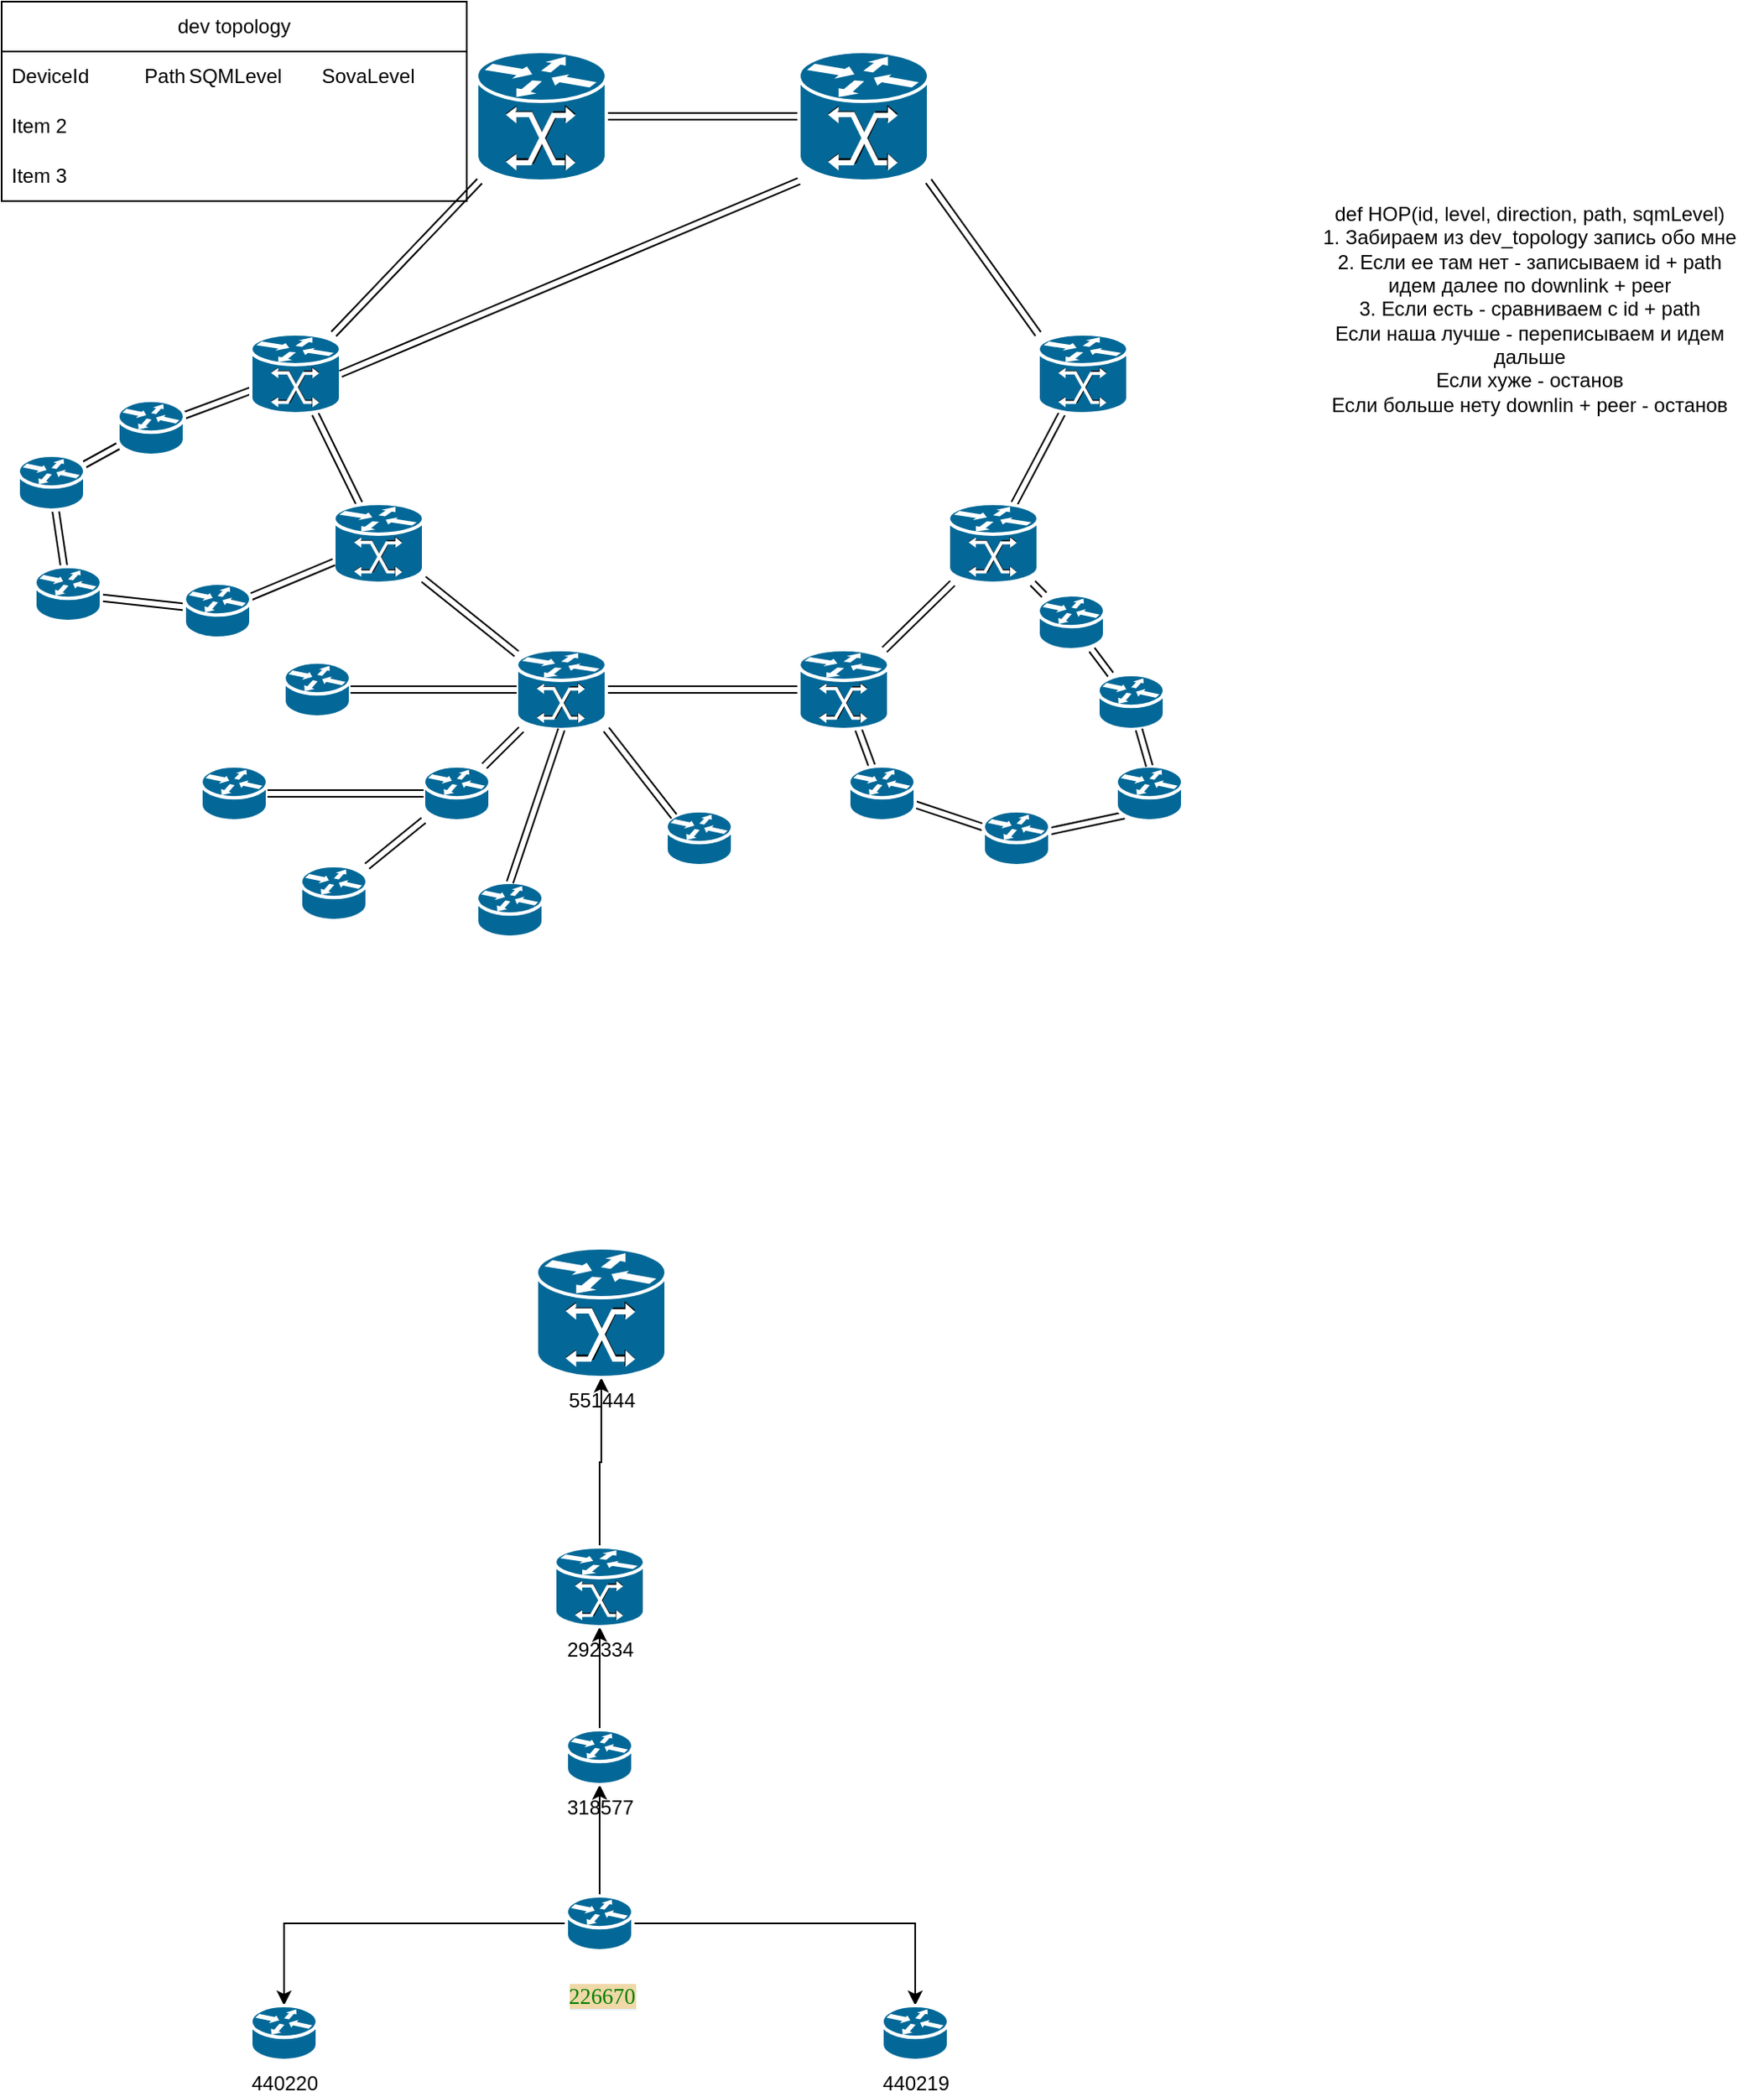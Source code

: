 <mxfile version="24.7.7">
  <diagram id="NYXziLq-oaiQPfl-9R_N" name="Страница 1">
    <mxGraphModel dx="1205" dy="474" grid="1" gridSize="10" guides="1" tooltips="1" connect="1" arrows="1" fold="1" page="1" pageScale="1" pageWidth="827" pageHeight="1169" math="0" shadow="0">
      <root>
        <mxCell id="0" />
        <mxCell id="1" parent="0" />
        <mxCell id="IBtLoW8mt5TCmz6H6-RQ-25" style="edgeStyle=none;shape=link;rounded=0;orthogonalLoop=1;jettySize=auto;html=1;" parent="1" source="IBtLoW8mt5TCmz6H6-RQ-1" target="IBtLoW8mt5TCmz6H6-RQ-10" edge="1">
          <mxGeometry relative="1" as="geometry" />
        </mxCell>
        <mxCell id="IBtLoW8mt5TCmz6H6-RQ-1" value="" style="shape=mxgraph.cisco.routers.router;sketch=0;html=1;pointerEvents=1;dashed=0;fillColor=#036897;strokeColor=#ffffff;strokeWidth=2;verticalLabelPosition=bottom;verticalAlign=top;align=center;outlineConnect=0;" parent="1" vertex="1">
          <mxGeometry x="30" y="283" width="40" height="33" as="geometry" />
        </mxCell>
        <mxCell id="IBtLoW8mt5TCmz6H6-RQ-18" style="rounded=0;orthogonalLoop=1;jettySize=auto;html=1;shape=link;" parent="1" source="IBtLoW8mt5TCmz6H6-RQ-2" target="IBtLoW8mt5TCmz6H6-RQ-3" edge="1">
          <mxGeometry relative="1" as="geometry" />
        </mxCell>
        <mxCell id="IBtLoW8mt5TCmz6H6-RQ-23" style="edgeStyle=none;shape=link;rounded=0;orthogonalLoop=1;jettySize=auto;html=1;" parent="1" source="IBtLoW8mt5TCmz6H6-RQ-2" target="IBtLoW8mt5TCmz6H6-RQ-8" edge="1">
          <mxGeometry relative="1" as="geometry" />
        </mxCell>
        <mxCell id="IBtLoW8mt5TCmz6H6-RQ-2" value="" style="shape=mxgraph.cisco.routers.gigabit_switch_atm_tag_router;sketch=0;html=1;pointerEvents=1;dashed=0;fillColor=#036897;strokeColor=#ffffff;strokeWidth=2;verticalLabelPosition=bottom;verticalAlign=top;align=center;outlineConnect=0;" parent="1" vertex="1">
          <mxGeometry x="170" y="210" width="54" height="48" as="geometry" />
        </mxCell>
        <mxCell id="IBtLoW8mt5TCmz6H6-RQ-19" style="edgeStyle=none;shape=link;rounded=0;orthogonalLoop=1;jettySize=auto;html=1;" parent="1" source="IBtLoW8mt5TCmz6H6-RQ-3" target="IBtLoW8mt5TCmz6H6-RQ-4" edge="1">
          <mxGeometry relative="1" as="geometry" />
        </mxCell>
        <mxCell id="IBtLoW8mt5TCmz6H6-RQ-3" value="" style="shape=mxgraph.cisco.routers.gigabit_switch_atm_tag_router;sketch=0;html=1;pointerEvents=1;dashed=0;fillColor=#036897;strokeColor=#ffffff;strokeWidth=2;verticalLabelPosition=bottom;verticalAlign=top;align=center;outlineConnect=0;" parent="1" vertex="1">
          <mxGeometry x="220" y="312" width="54" height="48" as="geometry" />
        </mxCell>
        <mxCell id="IBtLoW8mt5TCmz6H6-RQ-20" style="edgeStyle=none;shape=link;rounded=0;orthogonalLoop=1;jettySize=auto;html=1;entryX=1;entryY=0.5;entryDx=0;entryDy=0;entryPerimeter=0;" parent="1" source="IBtLoW8mt5TCmz6H6-RQ-4" target="IBtLoW8mt5TCmz6H6-RQ-5" edge="1">
          <mxGeometry relative="1" as="geometry" />
        </mxCell>
        <mxCell id="IBtLoW8mt5TCmz6H6-RQ-28" style="edgeStyle=none;shape=link;rounded=0;orthogonalLoop=1;jettySize=auto;html=1;" parent="1" source="IBtLoW8mt5TCmz6H6-RQ-4" target="IBtLoW8mt5TCmz6H6-RQ-12" edge="1">
          <mxGeometry relative="1" as="geometry" />
        </mxCell>
        <mxCell id="IBtLoW8mt5TCmz6H6-RQ-4" value="" style="shape=mxgraph.cisco.routers.gigabit_switch_atm_tag_router;sketch=0;html=1;pointerEvents=1;dashed=0;fillColor=#036897;strokeColor=#ffffff;strokeWidth=2;verticalLabelPosition=bottom;verticalAlign=top;align=center;outlineConnect=0;" parent="1" vertex="1">
          <mxGeometry x="330" y="400" width="54" height="48" as="geometry" />
        </mxCell>
        <mxCell id="IBtLoW8mt5TCmz6H6-RQ-21" style="edgeStyle=none;shape=link;rounded=0;orthogonalLoop=1;jettySize=auto;html=1;" parent="1" source="IBtLoW8mt5TCmz6H6-RQ-5" target="IBtLoW8mt5TCmz6H6-RQ-6" edge="1">
          <mxGeometry relative="1" as="geometry" />
        </mxCell>
        <mxCell id="IBtLoW8mt5TCmz6H6-RQ-30" style="edgeStyle=none;shape=link;rounded=0;orthogonalLoop=1;jettySize=auto;html=1;" parent="1" source="IBtLoW8mt5TCmz6H6-RQ-5" target="IBtLoW8mt5TCmz6H6-RQ-14" edge="1">
          <mxGeometry relative="1" as="geometry" />
        </mxCell>
        <mxCell id="IBtLoW8mt5TCmz6H6-RQ-5" value="" style="shape=mxgraph.cisco.routers.gigabit_switch_atm_tag_router;sketch=0;html=1;pointerEvents=1;dashed=0;fillColor=#036897;strokeColor=#ffffff;strokeWidth=2;verticalLabelPosition=bottom;verticalAlign=top;align=center;outlineConnect=0;" parent="1" vertex="1">
          <mxGeometry x="500" y="400" width="54" height="48" as="geometry" />
        </mxCell>
        <mxCell id="IBtLoW8mt5TCmz6H6-RQ-22" style="edgeStyle=none;shape=link;rounded=0;orthogonalLoop=1;jettySize=auto;html=1;" parent="1" source="IBtLoW8mt5TCmz6H6-RQ-6" target="IBtLoW8mt5TCmz6H6-RQ-7" edge="1">
          <mxGeometry relative="1" as="geometry" />
        </mxCell>
        <mxCell id="IBtLoW8mt5TCmz6H6-RQ-6" value="" style="shape=mxgraph.cisco.routers.gigabit_switch_atm_tag_router;sketch=0;html=1;pointerEvents=1;dashed=0;fillColor=#036897;strokeColor=#ffffff;strokeWidth=2;verticalLabelPosition=bottom;verticalAlign=top;align=center;outlineConnect=0;" parent="1" vertex="1">
          <mxGeometry x="590" y="312" width="54" height="48" as="geometry" />
        </mxCell>
        <mxCell id="IBtLoW8mt5TCmz6H6-RQ-7" value="" style="shape=mxgraph.cisco.routers.gigabit_switch_atm_tag_router;sketch=0;html=1;pointerEvents=1;dashed=0;fillColor=#036897;strokeColor=#ffffff;strokeWidth=2;verticalLabelPosition=bottom;verticalAlign=top;align=center;outlineConnect=0;" parent="1" vertex="1">
          <mxGeometry x="644" y="210" width="54" height="48" as="geometry" />
        </mxCell>
        <mxCell id="IBtLoW8mt5TCmz6H6-RQ-24" style="edgeStyle=none;shape=link;rounded=0;orthogonalLoop=1;jettySize=auto;html=1;" parent="1" source="IBtLoW8mt5TCmz6H6-RQ-8" target="IBtLoW8mt5TCmz6H6-RQ-1" edge="1">
          <mxGeometry relative="1" as="geometry" />
        </mxCell>
        <mxCell id="IBtLoW8mt5TCmz6H6-RQ-8" value="" style="shape=mxgraph.cisco.routers.router;sketch=0;html=1;pointerEvents=1;dashed=0;fillColor=#036897;strokeColor=#ffffff;strokeWidth=2;verticalLabelPosition=bottom;verticalAlign=top;align=center;outlineConnect=0;" parent="1" vertex="1">
          <mxGeometry x="90" y="250" width="40" height="33" as="geometry" />
        </mxCell>
        <mxCell id="IBtLoW8mt5TCmz6H6-RQ-26" style="edgeStyle=none;shape=link;rounded=0;orthogonalLoop=1;jettySize=auto;html=1;" parent="1" source="IBtLoW8mt5TCmz6H6-RQ-10" target="IBtLoW8mt5TCmz6H6-RQ-11" edge="1">
          <mxGeometry relative="1" as="geometry" />
        </mxCell>
        <mxCell id="IBtLoW8mt5TCmz6H6-RQ-10" value="" style="shape=mxgraph.cisco.routers.router;sketch=0;html=1;pointerEvents=1;dashed=0;fillColor=#036897;strokeColor=#ffffff;strokeWidth=2;verticalLabelPosition=bottom;verticalAlign=top;align=center;outlineConnect=0;" parent="1" vertex="1">
          <mxGeometry x="40" y="350" width="40" height="33" as="geometry" />
        </mxCell>
        <mxCell id="IBtLoW8mt5TCmz6H6-RQ-27" style="edgeStyle=none;shape=link;rounded=0;orthogonalLoop=1;jettySize=auto;html=1;" parent="1" source="IBtLoW8mt5TCmz6H6-RQ-11" target="IBtLoW8mt5TCmz6H6-RQ-3" edge="1">
          <mxGeometry relative="1" as="geometry" />
        </mxCell>
        <mxCell id="IBtLoW8mt5TCmz6H6-RQ-11" value="" style="shape=mxgraph.cisco.routers.router;sketch=0;html=1;pointerEvents=1;dashed=0;fillColor=#036897;strokeColor=#ffffff;strokeWidth=2;verticalLabelPosition=bottom;verticalAlign=top;align=center;outlineConnect=0;" parent="1" vertex="1">
          <mxGeometry x="130" y="360" width="40" height="33" as="geometry" />
        </mxCell>
        <mxCell id="IBtLoW8mt5TCmz6H6-RQ-29" style="edgeStyle=none;shape=link;rounded=0;orthogonalLoop=1;jettySize=auto;html=1;" parent="1" source="IBtLoW8mt5TCmz6H6-RQ-12" target="IBtLoW8mt5TCmz6H6-RQ-13" edge="1">
          <mxGeometry relative="1" as="geometry" />
        </mxCell>
        <mxCell id="IBtLoW8mt5TCmz6H6-RQ-12" value="" style="shape=mxgraph.cisco.routers.router;sketch=0;html=1;pointerEvents=1;dashed=0;fillColor=#036897;strokeColor=#ffffff;strokeWidth=2;verticalLabelPosition=bottom;verticalAlign=top;align=center;outlineConnect=0;" parent="1" vertex="1">
          <mxGeometry x="274" y="470" width="40" height="33" as="geometry" />
        </mxCell>
        <mxCell id="IBtLoW8mt5TCmz6H6-RQ-13" value="" style="shape=mxgraph.cisco.routers.router;sketch=0;html=1;pointerEvents=1;dashed=0;fillColor=#036897;strokeColor=#ffffff;strokeWidth=2;verticalLabelPosition=bottom;verticalAlign=top;align=center;outlineConnect=0;" parent="1" vertex="1">
          <mxGeometry x="200" y="530" width="40" height="33" as="geometry" />
        </mxCell>
        <mxCell id="IBtLoW8mt5TCmz6H6-RQ-31" style="edgeStyle=none;shape=link;rounded=0;orthogonalLoop=1;jettySize=auto;html=1;" parent="1" source="IBtLoW8mt5TCmz6H6-RQ-14" target="IBtLoW8mt5TCmz6H6-RQ-15" edge="1">
          <mxGeometry relative="1" as="geometry" />
        </mxCell>
        <mxCell id="IBtLoW8mt5TCmz6H6-RQ-14" value="" style="shape=mxgraph.cisco.routers.router;sketch=0;html=1;pointerEvents=1;dashed=0;fillColor=#036897;strokeColor=#ffffff;strokeWidth=2;verticalLabelPosition=bottom;verticalAlign=top;align=center;outlineConnect=0;" parent="1" vertex="1">
          <mxGeometry x="530" y="470" width="40" height="33" as="geometry" />
        </mxCell>
        <mxCell id="IBtLoW8mt5TCmz6H6-RQ-32" style="edgeStyle=none;shape=link;rounded=0;orthogonalLoop=1;jettySize=auto;html=1;entryX=0.12;entryY=0.9;entryDx=0;entryDy=0;entryPerimeter=0;" parent="1" source="IBtLoW8mt5TCmz6H6-RQ-15" target="aicT1uWw9X6le_InvD1W-11" edge="1">
          <mxGeometry relative="1" as="geometry" />
        </mxCell>
        <mxCell id="IBtLoW8mt5TCmz6H6-RQ-15" value="" style="shape=mxgraph.cisco.routers.router;sketch=0;html=1;pointerEvents=1;dashed=0;fillColor=#036897;strokeColor=#ffffff;strokeWidth=2;verticalLabelPosition=bottom;verticalAlign=top;align=center;outlineConnect=0;" parent="1" vertex="1">
          <mxGeometry x="611" y="497" width="40" height="33" as="geometry" />
        </mxCell>
        <mxCell id="IBtLoW8mt5TCmz6H6-RQ-33" style="edgeStyle=none;shape=link;rounded=0;orthogonalLoop=1;jettySize=auto;html=1;" parent="1" source="IBtLoW8mt5TCmz6H6-RQ-16" target="IBtLoW8mt5TCmz6H6-RQ-17" edge="1">
          <mxGeometry relative="1" as="geometry" />
        </mxCell>
        <mxCell id="IBtLoW8mt5TCmz6H6-RQ-16" value="" style="shape=mxgraph.cisco.routers.router;sketch=0;html=1;pointerEvents=1;dashed=0;fillColor=#036897;strokeColor=#ffffff;strokeWidth=2;verticalLabelPosition=bottom;verticalAlign=top;align=center;outlineConnect=0;" parent="1" vertex="1">
          <mxGeometry x="680" y="415" width="40" height="33" as="geometry" />
        </mxCell>
        <mxCell id="IBtLoW8mt5TCmz6H6-RQ-34" style="edgeStyle=none;shape=link;rounded=0;orthogonalLoop=1;jettySize=auto;html=1;" parent="1" source="IBtLoW8mt5TCmz6H6-RQ-17" target="IBtLoW8mt5TCmz6H6-RQ-6" edge="1">
          <mxGeometry relative="1" as="geometry" />
        </mxCell>
        <mxCell id="IBtLoW8mt5TCmz6H6-RQ-17" value="" style="shape=mxgraph.cisco.routers.router;sketch=0;html=1;pointerEvents=1;dashed=0;fillColor=#036897;strokeColor=#ffffff;strokeWidth=2;verticalLabelPosition=bottom;verticalAlign=top;align=center;outlineConnect=0;" parent="1" vertex="1">
          <mxGeometry x="644" y="367" width="40" height="33" as="geometry" />
        </mxCell>
        <mxCell id="IBtLoW8mt5TCmz6H6-RQ-37" style="edgeStyle=none;shape=link;rounded=0;orthogonalLoop=1;jettySize=auto;html=1;" parent="1" source="IBtLoW8mt5TCmz6H6-RQ-35" target="IBtLoW8mt5TCmz6H6-RQ-2" edge="1">
          <mxGeometry relative="1" as="geometry" />
        </mxCell>
        <mxCell id="IBtLoW8mt5TCmz6H6-RQ-38" style="edgeStyle=none;shape=link;rounded=0;orthogonalLoop=1;jettySize=auto;html=1;" parent="1" source="IBtLoW8mt5TCmz6H6-RQ-35" target="IBtLoW8mt5TCmz6H6-RQ-36" edge="1">
          <mxGeometry relative="1" as="geometry" />
        </mxCell>
        <mxCell id="IBtLoW8mt5TCmz6H6-RQ-35" value="" style="shape=mxgraph.cisco.routers.gigabit_switch_atm_tag_router;sketch=0;html=1;pointerEvents=1;dashed=0;fillColor=#036897;strokeColor=#ffffff;strokeWidth=2;verticalLabelPosition=bottom;verticalAlign=top;align=center;outlineConnect=0;" parent="1" vertex="1">
          <mxGeometry x="306" y="40" width="78" height="78" as="geometry" />
        </mxCell>
        <mxCell id="IBtLoW8mt5TCmz6H6-RQ-36" value="" style="shape=mxgraph.cisco.routers.gigabit_switch_atm_tag_router;sketch=0;html=1;pointerEvents=1;dashed=0;fillColor=#036897;strokeColor=#ffffff;strokeWidth=2;verticalLabelPosition=bottom;verticalAlign=top;align=center;outlineConnect=0;" parent="1" vertex="1">
          <mxGeometry x="500" y="40" width="78" height="78" as="geometry" />
        </mxCell>
        <mxCell id="aicT1uWw9X6le_InvD1W-2" style="edgeStyle=none;shape=link;rounded=0;orthogonalLoop=1;jettySize=auto;html=1;entryX=1;entryY=0.5;entryDx=0;entryDy=0;entryPerimeter=0;exitX=0;exitY=1;exitDx=0;exitDy=0;exitPerimeter=0;" parent="1" source="IBtLoW8mt5TCmz6H6-RQ-36" target="IBtLoW8mt5TCmz6H6-RQ-2" edge="1">
          <mxGeometry relative="1" as="geometry">
            <mxPoint x="654" y="244" as="sourcePoint" />
            <mxPoint x="388" y="138" as="targetPoint" />
          </mxGeometry>
        </mxCell>
        <mxCell id="aicT1uWw9X6le_InvD1W-4" value="" style="shape=mxgraph.cisco.routers.router;sketch=0;html=1;pointerEvents=1;dashed=0;fillColor=#036897;strokeColor=#ffffff;strokeWidth=2;verticalLabelPosition=bottom;verticalAlign=top;align=center;outlineConnect=0;" parent="1" vertex="1">
          <mxGeometry x="190" y="407.5" width="40" height="33" as="geometry" />
        </mxCell>
        <mxCell id="aicT1uWw9X6le_InvD1W-5" value="" style="shape=mxgraph.cisco.routers.router;sketch=0;html=1;pointerEvents=1;dashed=0;fillColor=#036897;strokeColor=#ffffff;strokeWidth=2;verticalLabelPosition=bottom;verticalAlign=top;align=center;outlineConnect=0;" parent="1" vertex="1">
          <mxGeometry x="420" y="497" width="40" height="33" as="geometry" />
        </mxCell>
        <mxCell id="aicT1uWw9X6le_InvD1W-6" value="" style="shape=mxgraph.cisco.routers.router;sketch=0;html=1;pointerEvents=1;dashed=0;fillColor=#036897;strokeColor=#ffffff;strokeWidth=2;verticalLabelPosition=bottom;verticalAlign=top;align=center;outlineConnect=0;" parent="1" vertex="1">
          <mxGeometry x="306" y="540" width="40" height="33" as="geometry" />
        </mxCell>
        <mxCell id="aicT1uWw9X6le_InvD1W-7" style="edgeStyle=none;shape=link;rounded=0;orthogonalLoop=1;jettySize=auto;html=1;entryX=1;entryY=0.5;entryDx=0;entryDy=0;entryPerimeter=0;exitX=0;exitY=0.5;exitDx=0;exitDy=0;exitPerimeter=0;" parent="1" source="IBtLoW8mt5TCmz6H6-RQ-4" target="aicT1uWw9X6le_InvD1W-4" edge="1">
          <mxGeometry relative="1" as="geometry">
            <mxPoint x="343" y="458" as="sourcePoint" />
            <mxPoint x="321" y="480" as="targetPoint" />
          </mxGeometry>
        </mxCell>
        <mxCell id="aicT1uWw9X6le_InvD1W-8" style="edgeStyle=none;shape=link;rounded=0;orthogonalLoop=1;jettySize=auto;html=1;exitX=0.5;exitY=1;exitDx=0;exitDy=0;exitPerimeter=0;entryX=0.5;entryY=0;entryDx=0;entryDy=0;entryPerimeter=0;" parent="1" source="IBtLoW8mt5TCmz6H6-RQ-4" target="aicT1uWw9X6le_InvD1W-6" edge="1">
          <mxGeometry relative="1" as="geometry">
            <mxPoint x="353" y="468" as="sourcePoint" />
            <mxPoint x="331" y="490" as="targetPoint" />
          </mxGeometry>
        </mxCell>
        <mxCell id="aicT1uWw9X6le_InvD1W-9" style="edgeStyle=none;shape=link;rounded=0;orthogonalLoop=1;jettySize=auto;html=1;exitX=1;exitY=1;exitDx=0;exitDy=0;exitPerimeter=0;entryX=0.12;entryY=0.1;entryDx=0;entryDy=0;entryPerimeter=0;" parent="1" source="IBtLoW8mt5TCmz6H6-RQ-4" target="aicT1uWw9X6le_InvD1W-5" edge="1">
          <mxGeometry relative="1" as="geometry">
            <mxPoint x="363" y="478" as="sourcePoint" />
            <mxPoint x="341" y="500" as="targetPoint" />
          </mxGeometry>
        </mxCell>
        <mxCell id="aicT1uWw9X6le_InvD1W-11" value="" style="shape=mxgraph.cisco.routers.router;sketch=0;html=1;pointerEvents=1;dashed=0;fillColor=#036897;strokeColor=#ffffff;strokeWidth=2;verticalLabelPosition=bottom;verticalAlign=top;align=center;outlineConnect=0;" parent="1" vertex="1">
          <mxGeometry x="691" y="470" width="40" height="33" as="geometry" />
        </mxCell>
        <mxCell id="aicT1uWw9X6le_InvD1W-12" style="edgeStyle=none;shape=link;rounded=0;orthogonalLoop=1;jettySize=auto;html=1;exitX=0.5;exitY=0;exitDx=0;exitDy=0;exitPerimeter=0;" parent="1" source="aicT1uWw9X6le_InvD1W-11" target="IBtLoW8mt5TCmz6H6-RQ-16" edge="1">
          <mxGeometry relative="1" as="geometry">
            <mxPoint x="661" y="519" as="sourcePoint" />
            <mxPoint x="706" y="510" as="targetPoint" />
          </mxGeometry>
        </mxCell>
        <mxCell id="aicT1uWw9X6le_InvD1W-14" value="" style="shape=mxgraph.cisco.routers.router;sketch=0;html=1;pointerEvents=1;dashed=0;fillColor=#036897;strokeColor=#ffffff;strokeWidth=2;verticalLabelPosition=bottom;verticalAlign=top;align=center;outlineConnect=0;" parent="1" vertex="1">
          <mxGeometry x="140" y="470" width="40" height="33" as="geometry" />
        </mxCell>
        <mxCell id="aicT1uWw9X6le_InvD1W-16" style="edgeStyle=none;shape=link;rounded=0;orthogonalLoop=1;jettySize=auto;html=1;exitX=0;exitY=0.5;exitDx=0;exitDy=0;exitPerimeter=0;entryX=1;entryY=0.5;entryDx=0;entryDy=0;entryPerimeter=0;" parent="1" source="IBtLoW8mt5TCmz6H6-RQ-12" target="aicT1uWw9X6le_InvD1W-14" edge="1">
          <mxGeometry relative="1" as="geometry">
            <mxPoint x="284" y="513" as="sourcePoint" />
            <mxPoint x="250" y="540" as="targetPoint" />
          </mxGeometry>
        </mxCell>
        <mxCell id="aicT1uWw9X6le_InvD1W-17" style="edgeStyle=none;shape=link;rounded=0;orthogonalLoop=1;jettySize=auto;html=1;entryX=0;entryY=0;entryDx=0;entryDy=0;entryPerimeter=0;exitX=1;exitY=1;exitDx=0;exitDy=0;exitPerimeter=0;" parent="1" source="IBtLoW8mt5TCmz6H6-RQ-36" target="IBtLoW8mt5TCmz6H6-RQ-7" edge="1">
          <mxGeometry relative="1" as="geometry">
            <mxPoint x="510" y="128" as="sourcePoint" />
            <mxPoint x="234" y="244" as="targetPoint" />
          </mxGeometry>
        </mxCell>
        <mxCell id="xwl6ty7heU5TnqlsuOCW-9" style="edgeStyle=orthogonalEdgeStyle;rounded=0;orthogonalLoop=1;jettySize=auto;html=1;" parent="1" source="xwl6ty7heU5TnqlsuOCW-1" target="xwl6ty7heU5TnqlsuOCW-4" edge="1">
          <mxGeometry relative="1" as="geometry" />
        </mxCell>
        <mxCell id="xwl6ty7heU5TnqlsuOCW-10" style="edgeStyle=orthogonalEdgeStyle;rounded=0;orthogonalLoop=1;jettySize=auto;html=1;" parent="1" source="xwl6ty7heU5TnqlsuOCW-1" target="xwl6ty7heU5TnqlsuOCW-5" edge="1">
          <mxGeometry relative="1" as="geometry" />
        </mxCell>
        <mxCell id="xwl6ty7heU5TnqlsuOCW-11" style="edgeStyle=orthogonalEdgeStyle;rounded=0;orthogonalLoop=1;jettySize=auto;html=1;" parent="1" source="xwl6ty7heU5TnqlsuOCW-1" target="xwl6ty7heU5TnqlsuOCW-6" edge="1">
          <mxGeometry relative="1" as="geometry" />
        </mxCell>
        <mxCell id="xwl6ty7heU5TnqlsuOCW-1" value="&lt;div style=&quot;background-color:#ffffff;padding-left:2px;padding-top:0px;padding-right:0px;padding-bottom:0px;&quot;&gt;&lt;div style=&quot;color:#000000;background-color:#ffffff;font-family:&amp;quot;Consolas&amp;quot;;font-size:10pt;white-space:nowrap;&quot;&gt;&lt;p style=&quot;background-color:#e8f2fe;&quot;&gt;&lt;span style=&quot;color:#008000;background-color:#f0d8a8;&quot;&gt;226670&lt;/span&gt;&lt;/p&gt;&lt;/div&gt;&lt;br&gt;&lt;/div&gt;" style="shape=mxgraph.cisco.routers.router;sketch=0;html=1;pointerEvents=1;dashed=0;fillColor=#036897;strokeColor=#ffffff;strokeWidth=2;verticalLabelPosition=bottom;verticalAlign=top;align=center;outlineConnect=0;" parent="1" vertex="1">
          <mxGeometry x="360" y="1150" width="40" height="33" as="geometry" />
        </mxCell>
        <mxCell id="xwl6ty7heU5TnqlsuOCW-4" value="440220" style="shape=mxgraph.cisco.routers.router;sketch=0;html=1;pointerEvents=1;dashed=0;fillColor=#036897;strokeColor=#ffffff;strokeWidth=2;verticalLabelPosition=bottom;verticalAlign=top;align=center;outlineConnect=0;" parent="1" vertex="1">
          <mxGeometry x="170" y="1216" width="40" height="33" as="geometry" />
        </mxCell>
        <mxCell id="xwl6ty7heU5TnqlsuOCW-13" style="edgeStyle=orthogonalEdgeStyle;rounded=0;orthogonalLoop=1;jettySize=auto;html=1;" parent="1" source="xwl6ty7heU5TnqlsuOCW-5" target="xwl6ty7heU5TnqlsuOCW-12" edge="1">
          <mxGeometry relative="1" as="geometry" />
        </mxCell>
        <mxCell id="xwl6ty7heU5TnqlsuOCW-5" value="318577" style="shape=mxgraph.cisco.routers.router;sketch=0;html=1;pointerEvents=1;dashed=0;fillColor=#036897;strokeColor=#ffffff;strokeWidth=2;verticalLabelPosition=bottom;verticalAlign=top;align=center;outlineConnect=0;" parent="1" vertex="1">
          <mxGeometry x="360" y="1050" width="40" height="33" as="geometry" />
        </mxCell>
        <mxCell id="xwl6ty7heU5TnqlsuOCW-6" value="440219" style="shape=mxgraph.cisco.routers.router;sketch=0;html=1;pointerEvents=1;dashed=0;fillColor=#036897;strokeColor=#ffffff;strokeWidth=2;verticalLabelPosition=bottom;verticalAlign=top;align=center;outlineConnect=0;" parent="1" vertex="1">
          <mxGeometry x="550" y="1216" width="40" height="33" as="geometry" />
        </mxCell>
        <mxCell id="xwl6ty7heU5TnqlsuOCW-17" style="edgeStyle=orthogonalEdgeStyle;rounded=0;orthogonalLoop=1;jettySize=auto;html=1;" parent="1" source="xwl6ty7heU5TnqlsuOCW-12" target="xwl6ty7heU5TnqlsuOCW-14" edge="1">
          <mxGeometry relative="1" as="geometry" />
        </mxCell>
        <mxCell id="xwl6ty7heU5TnqlsuOCW-12" value="292334" style="shape=mxgraph.cisco.routers.gigabit_switch_atm_tag_router;sketch=0;html=1;pointerEvents=1;dashed=0;fillColor=#036897;strokeColor=#ffffff;strokeWidth=2;verticalLabelPosition=bottom;verticalAlign=top;align=center;outlineConnect=0;" parent="1" vertex="1">
          <mxGeometry x="353" y="940" width="54" height="48" as="geometry" />
        </mxCell>
        <mxCell id="xwl6ty7heU5TnqlsuOCW-14" value="551444" style="shape=mxgraph.cisco.routers.gigabit_switch_atm_tag_router;sketch=0;html=1;pointerEvents=1;dashed=0;fillColor=#036897;strokeColor=#ffffff;strokeWidth=2;verticalLabelPosition=bottom;verticalAlign=top;align=center;outlineConnect=0;" parent="1" vertex="1">
          <mxGeometry x="342" y="760" width="78" height="78" as="geometry" />
        </mxCell>
        <mxCell id="DYCIy7UD--fwmTyKBayu-1" value="&lt;div&gt;def HOP(id, level, direction, path, sqmLevel)&lt;/div&gt;&lt;div&gt;1. Забираем из dev_topology запись обо мне&lt;br&gt;2. Если ее там нет - записываем id + path&lt;br&gt;идем далее по downlink + peer&lt;br&gt;&lt;/div&gt;&lt;div&gt;3. Если есть - сравниваем с id + path&lt;br&gt;Если наша лучше - переписываем и идем дальше&lt;br&gt;Если хуже - останов&lt;br&gt;Если больше нету downlin + peer - останов&lt;br&gt;&lt;/div&gt;" style="text;html=1;align=center;verticalAlign=middle;whiteSpace=wrap;rounded=0;" vertex="1" parent="1">
          <mxGeometry x="800" y="30" width="280" height="330" as="geometry" />
        </mxCell>
        <mxCell id="DYCIy7UD--fwmTyKBayu-2" value="dev topology" style="swimlane;fontStyle=0;childLayout=stackLayout;horizontal=1;startSize=30;horizontalStack=0;resizeParent=1;resizeParentMax=0;resizeLast=0;collapsible=1;marginBottom=0;whiteSpace=wrap;html=1;" vertex="1" parent="1">
          <mxGeometry x="20" y="10" width="280" height="120" as="geometry" />
        </mxCell>
        <mxCell id="DYCIy7UD--fwmTyKBayu-3" value="&lt;div&gt;DeviceId&lt;span style=&quot;white-space: pre;&quot;&gt;&#x9;&lt;/span&gt;&lt;span style=&quot;white-space: pre;&quot;&gt;&#x9;&lt;/span&gt;Path&lt;span style=&quot;white-space: pre;&quot;&gt;&#x9;&lt;/span&gt;SQMLevel&lt;span style=&quot;white-space: pre;&quot;&gt;&#x9;&lt;/span&gt;SovaLevel&lt;/div&gt;" style="text;strokeColor=none;fillColor=none;align=left;verticalAlign=middle;spacingLeft=4;spacingRight=4;overflow=hidden;points=[[0,0.5],[1,0.5]];portConstraint=eastwest;rotatable=0;whiteSpace=wrap;html=1;" vertex="1" parent="DYCIy7UD--fwmTyKBayu-2">
          <mxGeometry y="30" width="280" height="30" as="geometry" />
        </mxCell>
        <mxCell id="DYCIy7UD--fwmTyKBayu-4" value="Item 2" style="text;strokeColor=none;fillColor=none;align=left;verticalAlign=middle;spacingLeft=4;spacingRight=4;overflow=hidden;points=[[0,0.5],[1,0.5]];portConstraint=eastwest;rotatable=0;whiteSpace=wrap;html=1;" vertex="1" parent="DYCIy7UD--fwmTyKBayu-2">
          <mxGeometry y="60" width="280" height="30" as="geometry" />
        </mxCell>
        <mxCell id="DYCIy7UD--fwmTyKBayu-5" value="Item 3" style="text;strokeColor=none;fillColor=none;align=left;verticalAlign=middle;spacingLeft=4;spacingRight=4;overflow=hidden;points=[[0,0.5],[1,0.5]];portConstraint=eastwest;rotatable=0;whiteSpace=wrap;html=1;" vertex="1" parent="DYCIy7UD--fwmTyKBayu-2">
          <mxGeometry y="90" width="280" height="30" as="geometry" />
        </mxCell>
      </root>
    </mxGraphModel>
  </diagram>
</mxfile>
